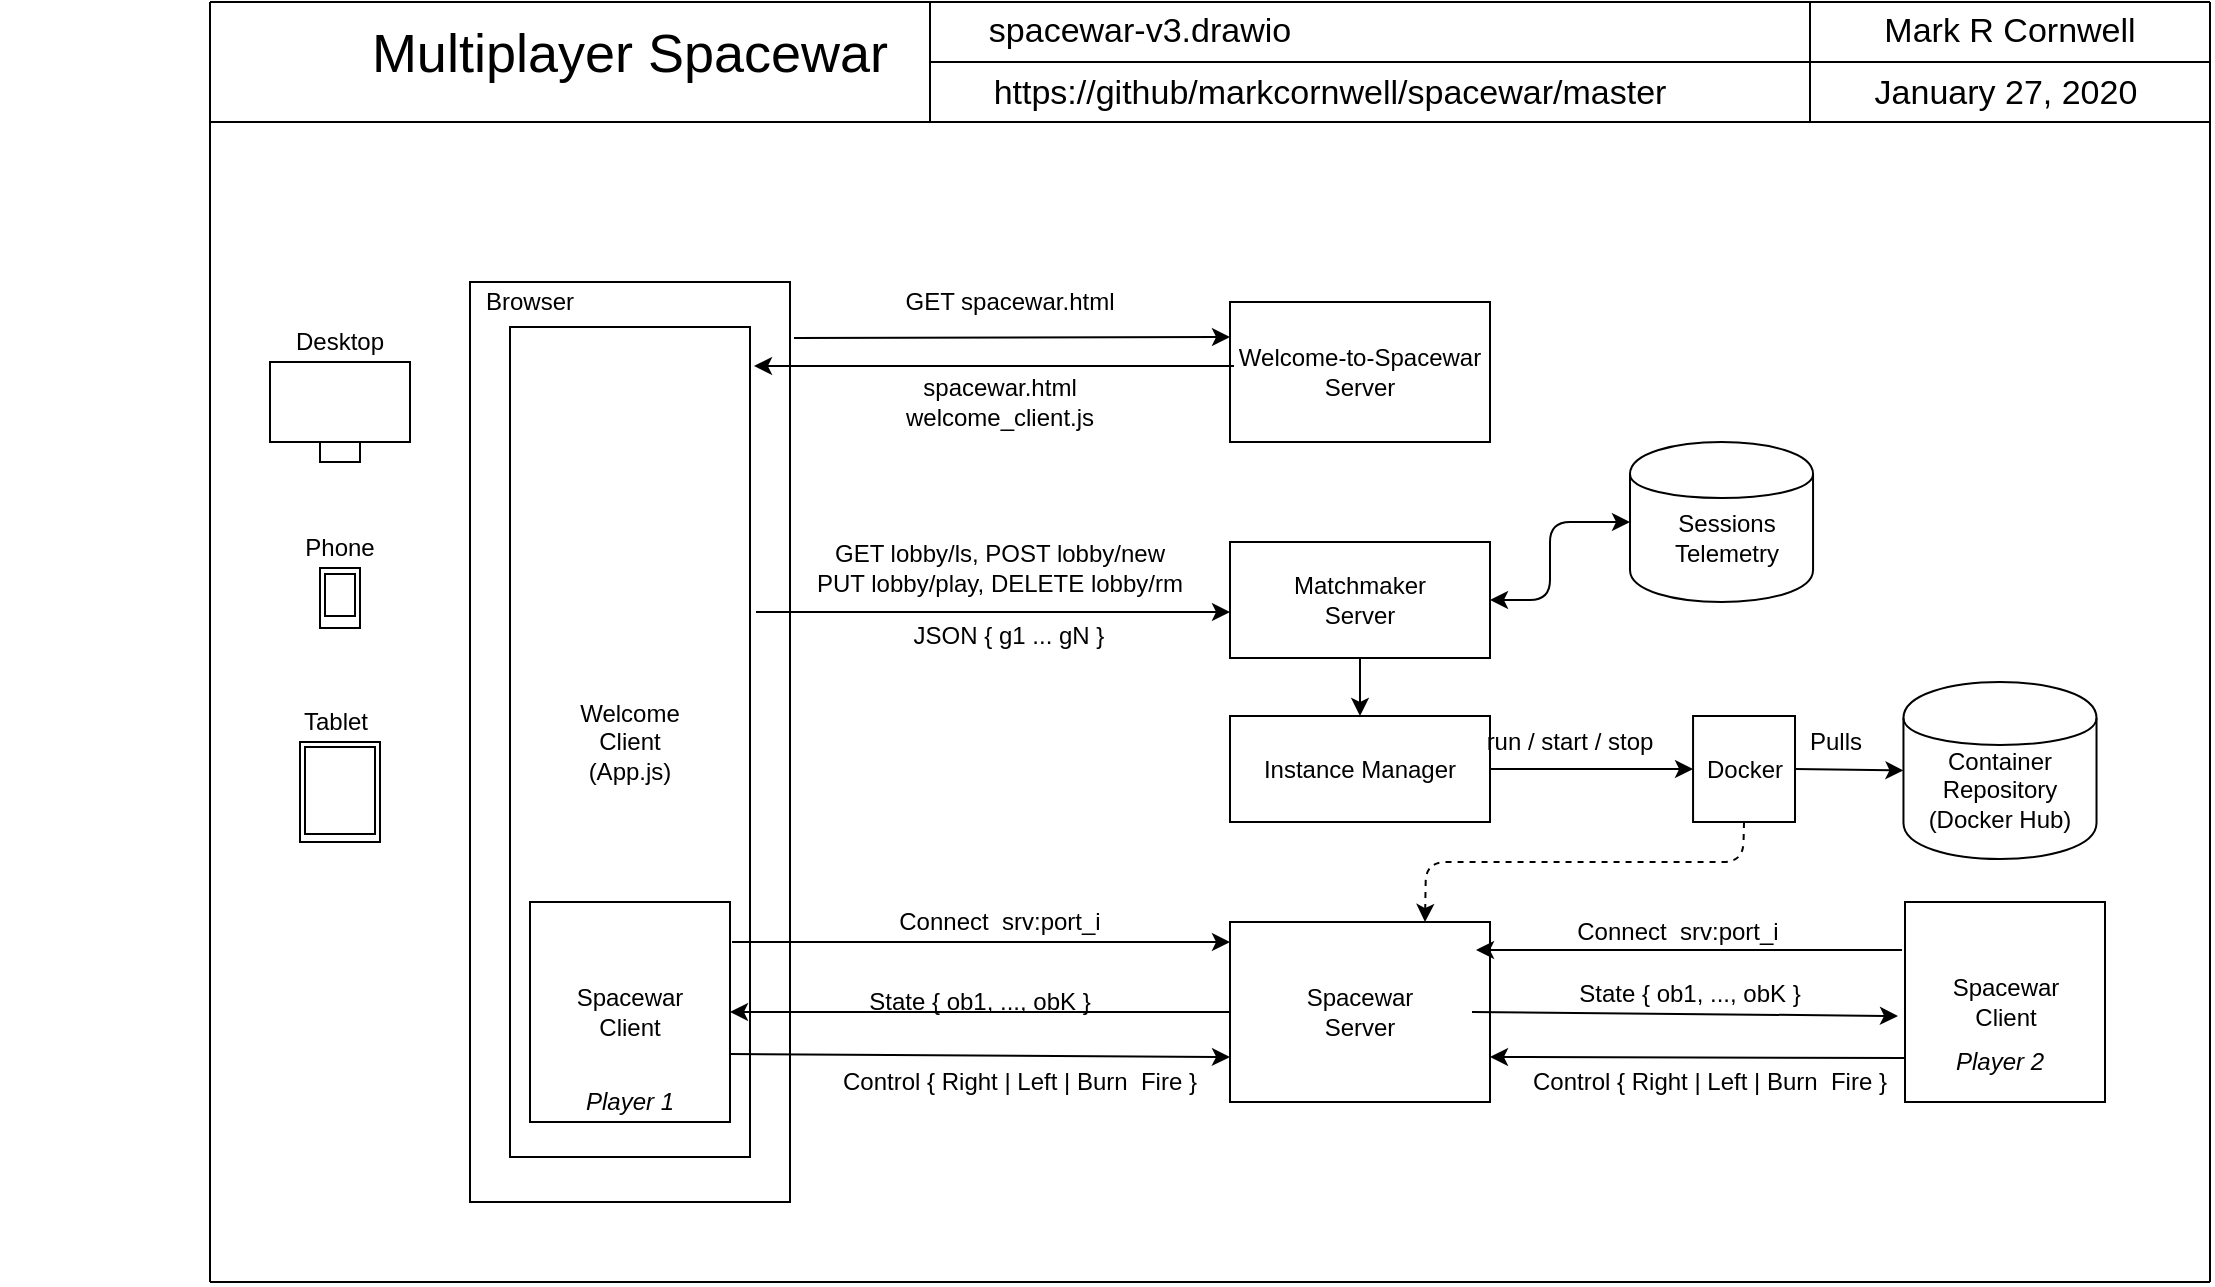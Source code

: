 <mxfile version="12.6.4" type="github">
  <diagram name="Page-1" id="6qmY6R-QdTtVW79NaYPo">
    <mxGraphModel dx="4351" dy="732" grid="1" gridSize="10" guides="1" tooltips="1" connect="1" arrows="1" fold="1" page="1" pageScale="1" pageWidth="1100" pageHeight="850" math="0" shadow="0">
      <root>
        <mxCell id="Ajm1KAYPgJtNrC5xxtVR-0"/>
        <mxCell id="Ajm1KAYPgJtNrC5xxtVR-1" parent="Ajm1KAYPgJtNrC5xxtVR-0"/>
        <mxCell id="Ajm1KAYPgJtNrC5xxtVR-2" value="" style="rounded=0;whiteSpace=wrap;html=1;" parent="Ajm1KAYPgJtNrC5xxtVR-1" vertex="1">
          <mxGeometry x="-2000" y="290" width="160" height="460" as="geometry"/>
        </mxCell>
        <mxCell id="Ajm1KAYPgJtNrC5xxtVR-3" value="" style="rounded=0;whiteSpace=wrap;html=1;" parent="Ajm1KAYPgJtNrC5xxtVR-1" vertex="1">
          <mxGeometry x="-2085" y="520" width="40" height="50" as="geometry"/>
        </mxCell>
        <mxCell id="Ajm1KAYPgJtNrC5xxtVR-4" value="" style="rounded=0;whiteSpace=wrap;html=1;" parent="Ajm1KAYPgJtNrC5xxtVR-1" vertex="1">
          <mxGeometry x="-2100" y="330" width="70" height="40" as="geometry"/>
        </mxCell>
        <mxCell id="Ajm1KAYPgJtNrC5xxtVR-5" value="" style="rounded=0;whiteSpace=wrap;html=1;" parent="Ajm1KAYPgJtNrC5xxtVR-1" vertex="1">
          <mxGeometry x="-2075" y="370" width="20" height="10" as="geometry"/>
        </mxCell>
        <mxCell id="Ajm1KAYPgJtNrC5xxtVR-6" value="" style="rounded=0;whiteSpace=wrap;html=1;snapToPoint=0;" parent="Ajm1KAYPgJtNrC5xxtVR-1" vertex="1">
          <mxGeometry x="-2082.5" y="522.5" width="35" height="43.5" as="geometry"/>
        </mxCell>
        <mxCell id="Ajm1KAYPgJtNrC5xxtVR-7" value="" style="rounded=0;whiteSpace=wrap;html=1;" parent="Ajm1KAYPgJtNrC5xxtVR-1" vertex="1">
          <mxGeometry x="-2075" y="433" width="20" height="30" as="geometry"/>
        </mxCell>
        <mxCell id="Ajm1KAYPgJtNrC5xxtVR-8" value="" style="rounded=0;whiteSpace=wrap;html=1;" parent="Ajm1KAYPgJtNrC5xxtVR-1" vertex="1">
          <mxGeometry x="-2072.5" y="436" width="15" height="21" as="geometry"/>
        </mxCell>
        <mxCell id="Ajm1KAYPgJtNrC5xxtVR-9" value="Welcome&lt;br&gt;Client&lt;br&gt;(App.js)" style="rounded=0;whiteSpace=wrap;html=1;" parent="Ajm1KAYPgJtNrC5xxtVR-1" vertex="1">
          <mxGeometry x="-1980" y="312.5" width="120" height="415" as="geometry"/>
        </mxCell>
        <mxCell id="Ajm1KAYPgJtNrC5xxtVR-10" value="Spacewar&lt;br&gt;Client" style="rounded=0;whiteSpace=wrap;html=1;" parent="Ajm1KAYPgJtNrC5xxtVR-1" vertex="1">
          <mxGeometry x="-1970" y="600" width="100" height="110" as="geometry"/>
        </mxCell>
        <mxCell id="Ajm1KAYPgJtNrC5xxtVR-11" value="Welcome-to-Spacewar&lt;br&gt;Server" style="rounded=0;whiteSpace=wrap;html=1;" parent="Ajm1KAYPgJtNrC5xxtVR-1" vertex="1">
          <mxGeometry x="-1620" y="300" width="130" height="70" as="geometry"/>
        </mxCell>
        <mxCell id="Ajm1KAYPgJtNrC5xxtVR-12" style="edgeStyle=orthogonalEdgeStyle;rounded=0;orthogonalLoop=1;jettySize=auto;html=1;exitX=0.5;exitY=1;exitDx=0;exitDy=0;entryX=0.5;entryY=0;entryDx=0;entryDy=0;" parent="Ajm1KAYPgJtNrC5xxtVR-1" source="Ajm1KAYPgJtNrC5xxtVR-13" target="Ajm1KAYPgJtNrC5xxtVR-15" edge="1">
          <mxGeometry relative="1" as="geometry"/>
        </mxCell>
        <mxCell id="Ajm1KAYPgJtNrC5xxtVR-13" value="Matchmaker&lt;br&gt;Server" style="rounded=0;whiteSpace=wrap;html=1;" parent="Ajm1KAYPgJtNrC5xxtVR-1" vertex="1">
          <mxGeometry x="-1620" y="420" width="130" height="58" as="geometry"/>
        </mxCell>
        <mxCell id="Ajm1KAYPgJtNrC5xxtVR-14" value="Spacewar&lt;br&gt;Server" style="rounded=0;whiteSpace=wrap;html=1;" parent="Ajm1KAYPgJtNrC5xxtVR-1" vertex="1">
          <mxGeometry x="-1620" y="610" width="130" height="90" as="geometry"/>
        </mxCell>
        <mxCell id="Ajm1KAYPgJtNrC5xxtVR-15" value="Instance Manager" style="rounded=0;whiteSpace=wrap;html=1;" parent="Ajm1KAYPgJtNrC5xxtVR-1" vertex="1">
          <mxGeometry x="-1620" y="507" width="130" height="53" as="geometry"/>
        </mxCell>
        <mxCell id="Ajm1KAYPgJtNrC5xxtVR-16" value="" style="endArrow=classic;html=1;exitX=1;exitY=0.5;exitDx=0;exitDy=0;entryX=0;entryY=0.5;entryDx=0;entryDy=0;" parent="Ajm1KAYPgJtNrC5xxtVR-1" source="Ajm1KAYPgJtNrC5xxtVR-15" target="D3kGs7h_7CpqP5WuoXMM-0" edge="1">
          <mxGeometry width="50" height="50" relative="1" as="geometry">
            <mxPoint x="-2050" y="710" as="sourcePoint"/>
            <mxPoint x="-2000" y="660" as="targetPoint"/>
          </mxGeometry>
        </mxCell>
        <mxCell id="Ajm1KAYPgJtNrC5xxtVR-17" value="" style="shape=cylinder;whiteSpace=wrap;html=1;boundedLbl=1;backgroundOutline=1;" parent="Ajm1KAYPgJtNrC5xxtVR-1" vertex="1">
          <mxGeometry x="-1420" y="370" width="91.53" height="80" as="geometry"/>
        </mxCell>
        <mxCell id="Ajm1KAYPgJtNrC5xxtVR-18" value="Sessions&lt;br&gt;Telemetry" style="text;html=1;align=center;verticalAlign=middle;resizable=0;points=[];autosize=1;" parent="Ajm1KAYPgJtNrC5xxtVR-1" vertex="1">
          <mxGeometry x="-1407.5" y="403" width="70" height="30" as="geometry"/>
        </mxCell>
        <mxCell id="Ajm1KAYPgJtNrC5xxtVR-19" value="Desktop" style="text;html=1;strokeColor=none;fillColor=none;align=center;verticalAlign=middle;whiteSpace=wrap;rounded=0;" parent="Ajm1KAYPgJtNrC5xxtVR-1" vertex="1">
          <mxGeometry x="-2085" y="310" width="40" height="20" as="geometry"/>
        </mxCell>
        <mxCell id="Ajm1KAYPgJtNrC5xxtVR-20" value="Phone" style="text;html=1;strokeColor=none;fillColor=none;align=center;verticalAlign=middle;whiteSpace=wrap;rounded=0;" parent="Ajm1KAYPgJtNrC5xxtVR-1" vertex="1">
          <mxGeometry x="-2085" y="413" width="40" height="20" as="geometry"/>
        </mxCell>
        <mxCell id="Ajm1KAYPgJtNrC5xxtVR-21" value="Tablet" style="text;html=1;strokeColor=none;fillColor=none;align=center;verticalAlign=middle;whiteSpace=wrap;rounded=0;" parent="Ajm1KAYPgJtNrC5xxtVR-1" vertex="1">
          <mxGeometry x="-2087.5" y="500" width="40" height="20" as="geometry"/>
        </mxCell>
        <mxCell id="Ajm1KAYPgJtNrC5xxtVR-22" value="" style="endArrow=classic;html=1;" parent="Ajm1KAYPgJtNrC5xxtVR-1" edge="1">
          <mxGeometry width="50" height="50" relative="1" as="geometry">
            <mxPoint x="-1618" y="332" as="sourcePoint"/>
            <mxPoint x="-1858" y="332" as="targetPoint"/>
          </mxGeometry>
        </mxCell>
        <mxCell id="Ajm1KAYPgJtNrC5xxtVR-23" value="Browser" style="text;html=1;strokeColor=none;fillColor=none;align=center;verticalAlign=middle;whiteSpace=wrap;rounded=0;" parent="Ajm1KAYPgJtNrC5xxtVR-1" vertex="1">
          <mxGeometry x="-1990" y="290" width="40" height="20" as="geometry"/>
        </mxCell>
        <mxCell id="Ajm1KAYPgJtNrC5xxtVR-24" value="GET spacewar.html" style="text;html=1;strokeColor=none;fillColor=none;align=center;verticalAlign=middle;whiteSpace=wrap;rounded=0;" parent="Ajm1KAYPgJtNrC5xxtVR-1" vertex="1">
          <mxGeometry x="-1785" y="290" width="110" height="20" as="geometry"/>
        </mxCell>
        <mxCell id="Ajm1KAYPgJtNrC5xxtVR-25" value="spacewar.html&lt;br&gt;welcome_client.js" style="text;html=1;strokeColor=none;fillColor=none;align=center;verticalAlign=middle;whiteSpace=wrap;rounded=0;" parent="Ajm1KAYPgJtNrC5xxtVR-1" vertex="1">
          <mxGeometry x="-1755" y="340" width="40" height="20" as="geometry"/>
        </mxCell>
        <mxCell id="Ajm1KAYPgJtNrC5xxtVR-26" value="GET lobby/ls, POST lobby/new&lt;br&gt;PUT lobby/play, DELETE lobby/rm" style="text;html=1;strokeColor=none;fillColor=none;align=center;verticalAlign=middle;whiteSpace=wrap;rounded=0;" parent="Ajm1KAYPgJtNrC5xxtVR-1" vertex="1">
          <mxGeometry x="-1860" y="413" width="250" height="40" as="geometry"/>
        </mxCell>
        <mxCell id="Ajm1KAYPgJtNrC5xxtVR-27" value="" style="endArrow=classic;html=1;entryX=0.96;entryY=1.05;entryDx=0;entryDy=0;entryPerimeter=0;" parent="Ajm1KAYPgJtNrC5xxtVR-1" target="Ajm1KAYPgJtNrC5xxtVR-26" edge="1">
          <mxGeometry width="50" height="50" relative="1" as="geometry">
            <mxPoint x="-1857" y="455" as="sourcePoint"/>
            <mxPoint x="-2050" y="670" as="targetPoint"/>
          </mxGeometry>
        </mxCell>
        <mxCell id="Ajm1KAYPgJtNrC5xxtVR-28" value="JSON { g1 ... gN }" style="text;html=1;strokeColor=none;fillColor=none;align=center;verticalAlign=middle;whiteSpace=wrap;rounded=0;" parent="Ajm1KAYPgJtNrC5xxtVR-1" vertex="1">
          <mxGeometry x="-1812.5" y="457" width="162.5" height="20" as="geometry"/>
        </mxCell>
        <mxCell id="Ajm1KAYPgJtNrC5xxtVR-29" value="" style="endArrow=classic;html=1;exitX=1.01;exitY=0.182;exitDx=0;exitDy=0;exitPerimeter=0;" parent="Ajm1KAYPgJtNrC5xxtVR-1" source="Ajm1KAYPgJtNrC5xxtVR-10" edge="1">
          <mxGeometry width="50" height="50" relative="1" as="geometry">
            <mxPoint x="-2100" y="780" as="sourcePoint"/>
            <mxPoint x="-1620" y="620" as="targetPoint"/>
          </mxGeometry>
        </mxCell>
        <mxCell id="Ajm1KAYPgJtNrC5xxtVR-30" value="Connect&amp;nbsp; srv:port_i" style="text;html=1;strokeColor=none;fillColor=none;align=center;verticalAlign=middle;whiteSpace=wrap;rounded=0;" parent="Ajm1KAYPgJtNrC5xxtVR-1" vertex="1">
          <mxGeometry x="-1795" y="600" width="120" height="20" as="geometry"/>
        </mxCell>
        <mxCell id="Ajm1KAYPgJtNrC5xxtVR-31" value="State { ob1, ..., obK }" style="text;html=1;strokeColor=none;fillColor=none;align=center;verticalAlign=middle;whiteSpace=wrap;rounded=0;" parent="Ajm1KAYPgJtNrC5xxtVR-1" vertex="1">
          <mxGeometry x="-1815" y="640" width="140" height="20" as="geometry"/>
        </mxCell>
        <mxCell id="Ajm1KAYPgJtNrC5xxtVR-32" value="" style="endArrow=classic;html=1;exitX=0;exitY=0.5;exitDx=0;exitDy=0;entryX=1;entryY=0.5;entryDx=0;entryDy=0;" parent="Ajm1KAYPgJtNrC5xxtVR-1" source="Ajm1KAYPgJtNrC5xxtVR-14" target="Ajm1KAYPgJtNrC5xxtVR-10" edge="1">
          <mxGeometry width="50" height="50" relative="1" as="geometry">
            <mxPoint x="-2100" y="780" as="sourcePoint"/>
            <mxPoint x="-2050" y="730" as="targetPoint"/>
          </mxGeometry>
        </mxCell>
        <mxCell id="Ajm1KAYPgJtNrC5xxtVR-33" value="" style="endArrow=classic;html=1;entryX=0;entryY=0.25;entryDx=0;entryDy=0;" parent="Ajm1KAYPgJtNrC5xxtVR-1" target="Ajm1KAYPgJtNrC5xxtVR-11" edge="1">
          <mxGeometry width="50" height="50" relative="1" as="geometry">
            <mxPoint x="-1838" y="318" as="sourcePoint"/>
            <mxPoint x="-2050" y="710" as="targetPoint"/>
          </mxGeometry>
        </mxCell>
        <mxCell id="Ajm1KAYPgJtNrC5xxtVR-34" value="" style="endArrow=classic;html=1;entryX=0;entryY=0.75;entryDx=0;entryDy=0;exitX=1;exitY=0.691;exitDx=0;exitDy=0;exitPerimeter=0;" parent="Ajm1KAYPgJtNrC5xxtVR-1" source="Ajm1KAYPgJtNrC5xxtVR-10" target="Ajm1KAYPgJtNrC5xxtVR-14" edge="1">
          <mxGeometry width="50" height="50" relative="1" as="geometry">
            <mxPoint x="-1860" y="678" as="sourcePoint"/>
            <mxPoint x="-2050" y="770" as="targetPoint"/>
          </mxGeometry>
        </mxCell>
        <mxCell id="Ajm1KAYPgJtNrC5xxtVR-35" value="Control { Right | Left | Burn&amp;nbsp; Fire }" style="text;html=1;strokeColor=none;fillColor=none;align=center;verticalAlign=middle;whiteSpace=wrap;rounded=0;" parent="Ajm1KAYPgJtNrC5xxtVR-1" vertex="1">
          <mxGeometry x="-1840" y="680" width="230" height="20" as="geometry"/>
        </mxCell>
        <mxCell id="Ajm1KAYPgJtNrC5xxtVR-36" value="" style="endArrow=classic;startArrow=classic;html=1;exitX=1;exitY=0.5;exitDx=0;exitDy=0;entryX=0;entryY=0.5;entryDx=0;entryDy=0;" parent="Ajm1KAYPgJtNrC5xxtVR-1" source="Ajm1KAYPgJtNrC5xxtVR-13" target="Ajm1KAYPgJtNrC5xxtVR-17" edge="1">
          <mxGeometry width="50" height="50" relative="1" as="geometry">
            <mxPoint x="-1440" y="520" as="sourcePoint"/>
            <mxPoint x="-1390" y="470" as="targetPoint"/>
            <Array as="points">
              <mxPoint x="-1460" y="449"/>
              <mxPoint x="-1460" y="410"/>
            </Array>
          </mxGeometry>
        </mxCell>
        <mxCell id="Ajm1KAYPgJtNrC5xxtVR-37" value="" style="shape=cylinder;whiteSpace=wrap;html=1;boundedLbl=1;backgroundOutline=1;" parent="Ajm1KAYPgJtNrC5xxtVR-1" vertex="1">
          <mxGeometry x="-1283.27" y="490" width="96.53" height="88.5" as="geometry"/>
        </mxCell>
        <mxCell id="Ajm1KAYPgJtNrC5xxtVR-38" value="Container Repository&lt;br&gt;(Docker Hub)" style="text;html=1;strokeColor=none;fillColor=none;align=center;verticalAlign=middle;whiteSpace=wrap;rounded=0;" parent="Ajm1KAYPgJtNrC5xxtVR-1" vertex="1">
          <mxGeometry x="-1285" y="534.25" width="100" height="20" as="geometry"/>
        </mxCell>
        <mxCell id="Ajm1KAYPgJtNrC5xxtVR-40" value="Pulls" style="text;html=1;strokeColor=none;fillColor=none;align=center;verticalAlign=middle;whiteSpace=wrap;rounded=0;" parent="Ajm1KAYPgJtNrC5xxtVR-1" vertex="1">
          <mxGeometry x="-1337.5" y="510" width="40" height="20" as="geometry"/>
        </mxCell>
        <mxCell id="Ajm1KAYPgJtNrC5xxtVR-41" value="Spacewar&lt;br&gt;Client" style="rounded=0;whiteSpace=wrap;html=1;" parent="Ajm1KAYPgJtNrC5xxtVR-1" vertex="1">
          <mxGeometry x="-1282.5" y="600" width="100" height="100" as="geometry"/>
        </mxCell>
        <mxCell id="Ajm1KAYPgJtNrC5xxtVR-42" value="" style="endArrow=classic;html=1;" parent="Ajm1KAYPgJtNrC5xxtVR-1" edge="1">
          <mxGeometry width="50" height="50" relative="1" as="geometry">
            <mxPoint x="-1284" y="624" as="sourcePoint"/>
            <mxPoint x="-1497" y="624" as="targetPoint"/>
          </mxGeometry>
        </mxCell>
        <mxCell id="Ajm1KAYPgJtNrC5xxtVR-43" value="" style="endArrow=classic;html=1;entryX=-0.035;entryY=0.57;entryDx=0;entryDy=0;entryPerimeter=0;" parent="Ajm1KAYPgJtNrC5xxtVR-1" target="Ajm1KAYPgJtNrC5xxtVR-41" edge="1">
          <mxGeometry width="50" height="50" relative="1" as="geometry">
            <mxPoint x="-1499" y="655" as="sourcePoint"/>
            <mxPoint x="-1370" y="655" as="targetPoint"/>
          </mxGeometry>
        </mxCell>
        <mxCell id="Ajm1KAYPgJtNrC5xxtVR-44" value="" style="endArrow=classic;html=1;entryX=1;entryY=0.75;entryDx=0;entryDy=0;" parent="Ajm1KAYPgJtNrC5xxtVR-1" target="Ajm1KAYPgJtNrC5xxtVR-14" edge="1">
          <mxGeometry width="50" height="50" relative="1" as="geometry">
            <mxPoint x="-1282" y="678" as="sourcePoint"/>
            <mxPoint x="-2000" y="770" as="targetPoint"/>
          </mxGeometry>
        </mxCell>
        <mxCell id="Ajm1KAYPgJtNrC5xxtVR-45" value="Connect&amp;nbsp; srv:port_i" style="text;html=1;strokeColor=none;fillColor=none;align=center;verticalAlign=middle;whiteSpace=wrap;rounded=0;" parent="Ajm1KAYPgJtNrC5xxtVR-1" vertex="1">
          <mxGeometry x="-1456" y="605" width="120" height="20" as="geometry"/>
        </mxCell>
        <mxCell id="Ajm1KAYPgJtNrC5xxtVR-46" value="State { ob1, ..., obK }" style="text;html=1;strokeColor=none;fillColor=none;align=center;verticalAlign=middle;whiteSpace=wrap;rounded=0;" parent="Ajm1KAYPgJtNrC5xxtVR-1" vertex="1">
          <mxGeometry x="-1460" y="636" width="140" height="20" as="geometry"/>
        </mxCell>
        <mxCell id="Ajm1KAYPgJtNrC5xxtVR-47" value="Control { Right | Left | Burn&amp;nbsp; Fire }" style="text;html=1;strokeColor=none;fillColor=none;align=center;verticalAlign=middle;whiteSpace=wrap;rounded=0;" parent="Ajm1KAYPgJtNrC5xxtVR-1" vertex="1">
          <mxGeometry x="-1495" y="680" width="230" height="20" as="geometry"/>
        </mxCell>
        <mxCell id="Ajm1KAYPgJtNrC5xxtVR-48" value="Player 1" style="text;html=1;strokeColor=none;fillColor=none;align=center;verticalAlign=middle;whiteSpace=wrap;rounded=0;fontStyle=2" parent="Ajm1KAYPgJtNrC5xxtVR-1" vertex="1">
          <mxGeometry x="-1950" y="690" width="60" height="20" as="geometry"/>
        </mxCell>
        <mxCell id="Ajm1KAYPgJtNrC5xxtVR-49" value="Player 2" style="text;html=1;strokeColor=none;fillColor=none;align=center;verticalAlign=middle;whiteSpace=wrap;rounded=0;fontStyle=2" parent="Ajm1KAYPgJtNrC5xxtVR-1" vertex="1">
          <mxGeometry x="-1265" y="670" width="60" height="20" as="geometry"/>
        </mxCell>
        <mxCell id="Ajm1KAYPgJtNrC5xxtVR-50" value="" style="endArrow=none;html=1;" parent="Ajm1KAYPgJtNrC5xxtVR-1" edge="1">
          <mxGeometry width="50" height="50" relative="1" as="geometry">
            <mxPoint x="-2130" y="790" as="sourcePoint"/>
            <mxPoint x="-2130" y="150" as="targetPoint"/>
          </mxGeometry>
        </mxCell>
        <mxCell id="Ajm1KAYPgJtNrC5xxtVR-51" value="" style="endArrow=none;html=1;" parent="Ajm1KAYPgJtNrC5xxtVR-1" edge="1">
          <mxGeometry width="50" height="50" relative="1" as="geometry">
            <mxPoint x="-2130" y="790" as="sourcePoint"/>
            <mxPoint x="-1130" y="790" as="targetPoint"/>
          </mxGeometry>
        </mxCell>
        <mxCell id="Ajm1KAYPgJtNrC5xxtVR-52" value="" style="endArrow=none;html=1;" parent="Ajm1KAYPgJtNrC5xxtVR-1" edge="1">
          <mxGeometry width="50" height="50" relative="1" as="geometry">
            <mxPoint x="-1130" y="150" as="sourcePoint"/>
            <mxPoint x="-1130" y="790" as="targetPoint"/>
          </mxGeometry>
        </mxCell>
        <mxCell id="Ajm1KAYPgJtNrC5xxtVR-53" value="" style="endArrow=none;html=1;" parent="Ajm1KAYPgJtNrC5xxtVR-1" edge="1">
          <mxGeometry width="50" height="50" relative="1" as="geometry">
            <mxPoint x="-2130" y="150" as="sourcePoint"/>
            <mxPoint x="-1130" y="150" as="targetPoint"/>
          </mxGeometry>
        </mxCell>
        <mxCell id="Ajm1KAYPgJtNrC5xxtVR-54" value="Multiplayer Spacewar" style="text;html=1;strokeColor=none;fillColor=none;align=center;verticalAlign=middle;whiteSpace=wrap;rounded=0;fontSize=27;" parent="Ajm1KAYPgJtNrC5xxtVR-1" vertex="1">
          <mxGeometry x="-2235" y="166" width="630" height="20" as="geometry"/>
        </mxCell>
        <mxCell id="Ajm1KAYPgJtNrC5xxtVR-55" value="" style="endArrow=none;html=1;fontSize=27;" parent="Ajm1KAYPgJtNrC5xxtVR-1" edge="1">
          <mxGeometry width="50" height="50" relative="1" as="geometry">
            <mxPoint x="-1130" y="210" as="sourcePoint"/>
            <mxPoint x="-2130" y="210" as="targetPoint"/>
          </mxGeometry>
        </mxCell>
        <mxCell id="Ajm1KAYPgJtNrC5xxtVR-56" value="" style="endArrow=none;html=1;fontSize=27;" parent="Ajm1KAYPgJtNrC5xxtVR-1" edge="1">
          <mxGeometry width="50" height="50" relative="1" as="geometry">
            <mxPoint x="-1770" y="210" as="sourcePoint"/>
            <mxPoint x="-1770" y="150" as="targetPoint"/>
          </mxGeometry>
        </mxCell>
        <mxCell id="Ajm1KAYPgJtNrC5xxtVR-57" value="" style="endArrow=none;html=1;fontSize=27;" parent="Ajm1KAYPgJtNrC5xxtVR-1" edge="1">
          <mxGeometry width="50" height="50" relative="1" as="geometry">
            <mxPoint x="-1130" y="180" as="sourcePoint"/>
            <mxPoint x="-1770" y="180" as="targetPoint"/>
          </mxGeometry>
        </mxCell>
        <mxCell id="Ajm1KAYPgJtNrC5xxtVR-58" value="" style="endArrow=none;html=1;fontSize=27;" parent="Ajm1KAYPgJtNrC5xxtVR-1" edge="1">
          <mxGeometry width="50" height="50" relative="1" as="geometry">
            <mxPoint x="-1330" y="210" as="sourcePoint"/>
            <mxPoint x="-1330" y="150" as="targetPoint"/>
          </mxGeometry>
        </mxCell>
        <mxCell id="Ajm1KAYPgJtNrC5xxtVR-59" value="Mark R Cornwell" style="text;html=1;strokeColor=none;fillColor=none;align=center;verticalAlign=middle;whiteSpace=wrap;rounded=0;fontSize=17;" parent="Ajm1KAYPgJtNrC5xxtVR-1" vertex="1">
          <mxGeometry x="-1320" y="155" width="180" height="20" as="geometry"/>
        </mxCell>
        <mxCell id="Ajm1KAYPgJtNrC5xxtVR-60" value="spacewar-v3.drawio" style="text;html=1;strokeColor=none;fillColor=none;align=center;verticalAlign=middle;whiteSpace=wrap;rounded=0;fontSize=17;" parent="Ajm1KAYPgJtNrC5xxtVR-1" vertex="1">
          <mxGeometry x="-1760" y="155" width="190" height="20" as="geometry"/>
        </mxCell>
        <mxCell id="Ajm1KAYPgJtNrC5xxtVR-61" value="https://github/markcornwell/spacewar/master" style="text;html=1;strokeColor=none;fillColor=none;align=center;verticalAlign=middle;whiteSpace=wrap;rounded=0;fontSize=17;" parent="Ajm1KAYPgJtNrC5xxtVR-1" vertex="1">
          <mxGeometry x="-1730" y="182" width="320" height="28" as="geometry"/>
        </mxCell>
        <mxCell id="Ajm1KAYPgJtNrC5xxtVR-62" value="January 27, 2020" style="text;html=1;strokeColor=none;fillColor=none;align=center;verticalAlign=middle;whiteSpace=wrap;rounded=0;fontSize=17;" parent="Ajm1KAYPgJtNrC5xxtVR-1" vertex="1">
          <mxGeometry x="-1332.5" y="186" width="200" height="20" as="geometry"/>
        </mxCell>
        <mxCell id="D3kGs7h_7CpqP5WuoXMM-0" value="Docker" style="rounded=0;whiteSpace=wrap;html=1;" parent="Ajm1KAYPgJtNrC5xxtVR-1" vertex="1">
          <mxGeometry x="-1388.47" y="507" width="50.97" height="53" as="geometry"/>
        </mxCell>
        <mxCell id="D3kGs7h_7CpqP5WuoXMM-3" value="" style="endArrow=classic;html=1;entryX=0;entryY=0.5;entryDx=0;entryDy=0;exitX=1;exitY=0.5;exitDx=0;exitDy=0;" parent="Ajm1KAYPgJtNrC5xxtVR-1" source="D3kGs7h_7CpqP5WuoXMM-0" target="Ajm1KAYPgJtNrC5xxtVR-37" edge="1">
          <mxGeometry width="50" height="50" relative="1" as="geometry">
            <mxPoint x="-2258.47" y="1020" as="sourcePoint"/>
            <mxPoint x="-2208.47" y="970" as="targetPoint"/>
          </mxGeometry>
        </mxCell>
        <mxCell id="D3kGs7h_7CpqP5WuoXMM-5" value="" style="endArrow=classic;html=1;entryX=0.75;entryY=0;entryDx=0;entryDy=0;exitX=0.5;exitY=1;exitDx=0;exitDy=0;dashed=1;" parent="Ajm1KAYPgJtNrC5xxtVR-1" source="D3kGs7h_7CpqP5WuoXMM-0" target="Ajm1KAYPgJtNrC5xxtVR-14" edge="1">
          <mxGeometry width="50" height="50" relative="1" as="geometry">
            <mxPoint x="-2258.47" y="1020" as="sourcePoint"/>
            <mxPoint x="-2208.47" y="970" as="targetPoint"/>
            <Array as="points">
              <mxPoint x="-1363.47" y="580"/>
              <mxPoint x="-1522" y="580"/>
            </Array>
          </mxGeometry>
        </mxCell>
        <mxCell id="D3kGs7h_7CpqP5WuoXMM-6" value="run / start / stop" style="text;html=1;strokeColor=none;fillColor=none;align=center;verticalAlign=middle;whiteSpace=wrap;rounded=0;" parent="Ajm1KAYPgJtNrC5xxtVR-1" vertex="1">
          <mxGeometry x="-1500" y="510" width="100" height="20" as="geometry"/>
        </mxCell>
      </root>
    </mxGraphModel>
  </diagram>
</mxfile>
